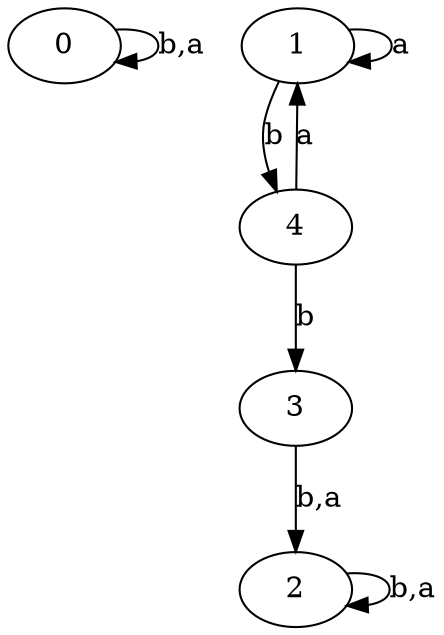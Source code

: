 digraph {
 ranksep=0.5;
 d2tdocpreamble = "\usetikzlibrary{automata}";
 d2tfigpreamble = "\tikzstyle{every state}= [ draw=blue!50,very thick,fill=blue!20]  \tikzstyle{auto}= [fill=white]";
 node [style="state"];
 edge [lblstyle="auto",topath="bend right", len=4  ]
  "0" [label="0",style = "state, initial"];
  "1" [label="1",];
  "2" [label="2",];
  "3" [label="3",style = "state, accepting"];
  "4" [label="4",];
  "0" -> "0" [label="b,a",topath="loop above"];
  "1" -> "1" [label="a",topath="loop above"];
  "1" -> "4" [label="b"];
  "2" -> "2" [label="b,a",topath="loop above"];
  "3" -> "2" [label="b,a"];
  "4" -> "1" [label="a"];
  "4" -> "3" [label="b"];
}